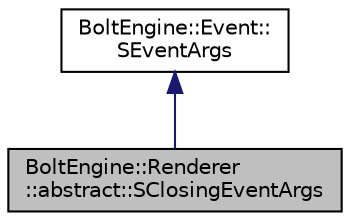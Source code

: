 digraph "BoltEngine::Renderer::abstract::SClosingEventArgs"
{
  edge [fontname="Helvetica",fontsize="10",labelfontname="Helvetica",labelfontsize="10"];
  node [fontname="Helvetica",fontsize="10",shape=record];
  Node1 [label="BoltEngine::Renderer\l::abstract::SClosingEventArgs",height=0.2,width=0.4,color="black", fillcolor="grey75", style="filled" fontcolor="black"];
  Node2 -> Node1 [dir="back",color="midnightblue",fontsize="10",style="solid",fontname="Helvetica"];
  Node2 [label="BoltEngine::Event::\lSEventArgs",height=0.2,width=0.4,color="black", fillcolor="white", style="filled",URL="$struct_bolt_engine_1_1_event_1_1_s_event_args.html"];
}
